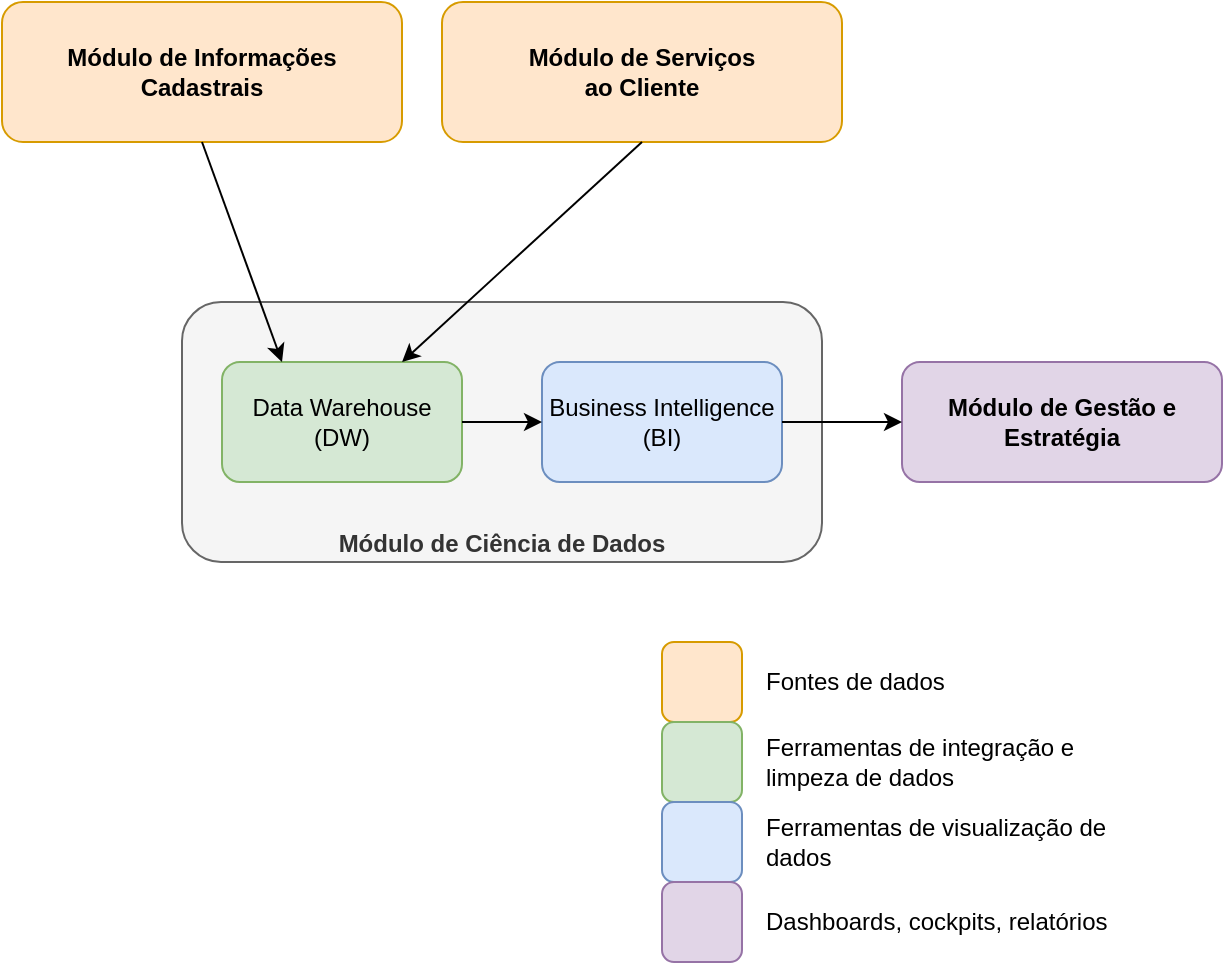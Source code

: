 <mxfile version="14.9.8" type="device"><diagram id="UwODnfHVfDyubJFrVFQD" name="Page-1"><mxGraphModel dx="1422" dy="761" grid="1" gridSize="10" guides="1" tooltips="1" connect="1" arrows="1" fold="1" page="1" pageScale="1" pageWidth="850" pageHeight="1100" math="0" shadow="0"><root><mxCell id="0"/><mxCell id="1" parent="0"/><mxCell id="B6qXgcdmY0yAQdG7zWc3-1" value="Módulo de Serviços&lt;br&gt;ao Cliente" style="rounded=1;whiteSpace=wrap;html=1;fillColor=#ffe6cc;strokeColor=#d79b00;fontStyle=1" parent="1" vertex="1"><mxGeometry x="330" y="160" width="200" height="70" as="geometry"/></mxCell><mxCell id="B6qXgcdmY0yAQdG7zWc3-2" value="Módulo de Ciência de Dados" style="rounded=1;whiteSpace=wrap;html=1;verticalAlign=bottom;fillColor=#f5f5f5;strokeColor=#666666;fontColor=#333333;fontStyle=1" parent="1" vertex="1"><mxGeometry x="200" y="310" width="320" height="130" as="geometry"/></mxCell><mxCell id="B6qXgcdmY0yAQdG7zWc3-3" value="Data Warehouse &lt;br&gt;(DW)" style="rounded=1;whiteSpace=wrap;html=1;verticalAlign=middle;fillColor=#d5e8d4;strokeColor=#82b366;" parent="1" vertex="1"><mxGeometry x="220" y="340" width="120" height="60" as="geometry"/></mxCell><mxCell id="B6qXgcdmY0yAQdG7zWc3-4" value="Business Intelligence &lt;br&gt;(BI)" style="rounded=1;whiteSpace=wrap;html=1;verticalAlign=middle;fillColor=#dae8fc;strokeColor=#6c8ebf;" parent="1" vertex="1"><mxGeometry x="380" y="340" width="120" height="60" as="geometry"/></mxCell><mxCell id="B6qXgcdmY0yAQdG7zWc3-5" value="" style="endArrow=classic;html=1;exitX=0.5;exitY=1;exitDx=0;exitDy=0;entryX=0.75;entryY=0;entryDx=0;entryDy=0;" parent="1" source="B6qXgcdmY0yAQdG7zWc3-1" target="B6qXgcdmY0yAQdG7zWc3-3" edge="1"><mxGeometry width="50" height="50" relative="1" as="geometry"><mxPoint x="470" y="280" as="sourcePoint"/><mxPoint x="350" y="290" as="targetPoint"/></mxGeometry></mxCell><mxCell id="B6qXgcdmY0yAQdG7zWc3-6" value="" style="endArrow=classic;html=1;exitX=1;exitY=0.5;exitDx=0;exitDy=0;entryX=0;entryY=0.5;entryDx=0;entryDy=0;" parent="1" source="B6qXgcdmY0yAQdG7zWc3-3" target="B6qXgcdmY0yAQdG7zWc3-4" edge="1"><mxGeometry width="50" height="50" relative="1" as="geometry"><mxPoint x="410" y="550" as="sourcePoint"/><mxPoint x="460" y="500" as="targetPoint"/></mxGeometry></mxCell><mxCell id="B6qXgcdmY0yAQdG7zWc3-7" value="Módulo de Gestão e Estratégia" style="rounded=1;whiteSpace=wrap;html=1;verticalAlign=middle;fillColor=#e1d5e7;strokeColor=#9673a6;fontStyle=1" parent="1" vertex="1"><mxGeometry x="560" y="340" width="160" height="60" as="geometry"/></mxCell><mxCell id="B6qXgcdmY0yAQdG7zWc3-8" value="" style="endArrow=classic;html=1;exitX=1;exitY=0.5;exitDx=0;exitDy=0;entryX=0;entryY=0.5;entryDx=0;entryDy=0;" parent="1" source="B6qXgcdmY0yAQdG7zWc3-4" target="B6qXgcdmY0yAQdG7zWc3-7" edge="1"><mxGeometry width="50" height="50" relative="1" as="geometry"><mxPoint x="620" y="520" as="sourcePoint"/><mxPoint x="670" y="470" as="targetPoint"/></mxGeometry></mxCell><mxCell id="B6qXgcdmY0yAQdG7zWc3-10" value="Módulo de Informações&lt;br&gt;Cadastrais" style="rounded=1;whiteSpace=wrap;html=1;fillColor=#ffe6cc;strokeColor=#d79b00;fontStyle=1" parent="1" vertex="1"><mxGeometry x="110" y="160" width="200" height="70" as="geometry"/></mxCell><mxCell id="B6qXgcdmY0yAQdG7zWc3-11" value="" style="endArrow=classic;html=1;exitX=0.5;exitY=1;exitDx=0;exitDy=0;entryX=0.25;entryY=0;entryDx=0;entryDy=0;" parent="1" source="B6qXgcdmY0yAQdG7zWc3-10" target="B6qXgcdmY0yAQdG7zWc3-3" edge="1"><mxGeometry width="50" height="50" relative="1" as="geometry"><mxPoint x="110" y="310" as="sourcePoint"/><mxPoint x="160" y="260" as="targetPoint"/></mxGeometry></mxCell><mxCell id="B6qXgcdmY0yAQdG7zWc3-12" value="" style="rounded=1;whiteSpace=wrap;html=1;verticalAlign=middle;fillColor=#ffe6cc;strokeColor=#d79b00;" parent="1" vertex="1"><mxGeometry x="440" y="480" width="40" height="40" as="geometry"/></mxCell><mxCell id="B6qXgcdmY0yAQdG7zWc3-13" value="Fontes de dados" style="text;html=1;strokeColor=none;fillColor=none;align=left;verticalAlign=middle;whiteSpace=wrap;rounded=0;" parent="1" vertex="1"><mxGeometry x="490" y="490" width="190" height="20" as="geometry"/></mxCell><mxCell id="B6qXgcdmY0yAQdG7zWc3-14" value="" style="rounded=1;whiteSpace=wrap;html=1;align=left;verticalAlign=middle;fillColor=#d5e8d4;strokeColor=#82b366;" parent="1" vertex="1"><mxGeometry x="440" y="520" width="40" height="40" as="geometry"/></mxCell><mxCell id="B6qXgcdmY0yAQdG7zWc3-15" value="Ferramentas de integração e limpeza de dados" style="text;html=1;strokeColor=none;fillColor=none;align=left;verticalAlign=middle;whiteSpace=wrap;rounded=0;" parent="1" vertex="1"><mxGeometry x="490" y="530" width="190" height="20" as="geometry"/></mxCell><mxCell id="B6qXgcdmY0yAQdG7zWc3-16" value="" style="rounded=1;whiteSpace=wrap;html=1;align=left;verticalAlign=middle;fillColor=#dae8fc;strokeColor=#6c8ebf;" parent="1" vertex="1"><mxGeometry x="440" y="560" width="40" height="40" as="geometry"/></mxCell><mxCell id="B6qXgcdmY0yAQdG7zWc3-17" value="" style="rounded=1;whiteSpace=wrap;html=1;align=left;verticalAlign=middle;fillColor=#e1d5e7;strokeColor=#9673a6;" parent="1" vertex="1"><mxGeometry x="440" y="600" width="40" height="40" as="geometry"/></mxCell><mxCell id="B6qXgcdmY0yAQdG7zWc3-18" value="Ferramentas de visualização de dados" style="text;html=1;strokeColor=none;fillColor=none;align=left;verticalAlign=middle;whiteSpace=wrap;rounded=0;" parent="1" vertex="1"><mxGeometry x="490" y="570" width="190" height="20" as="geometry"/></mxCell><mxCell id="B6qXgcdmY0yAQdG7zWc3-19" value="Dashboards, cockpits, relatórios" style="text;html=1;strokeColor=none;fillColor=none;align=left;verticalAlign=middle;whiteSpace=wrap;rounded=0;" parent="1" vertex="1"><mxGeometry x="490" y="610" width="190" height="20" as="geometry"/></mxCell></root></mxGraphModel></diagram></mxfile>